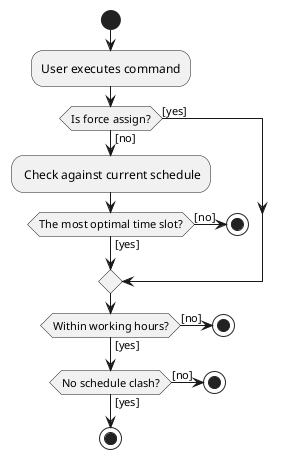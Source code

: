 @startuml
start
:User executes command;

'Since the beta syntax does not support placing the condition outside the
'diamond we place it as the true branch instead.

if (Is force assign?) then ([yes])

else ([no])
    : Check against current schedule;
    if (The most optimal time slot?) then ([yes])
    else ([no])
        stop
    endif
endif
if (Within working hours?) then ([yes])
else ([no])
    stop
endif
if (No schedule clash?) then ([yes])
    else ([no])
        stop
endif
stop
@enduml
